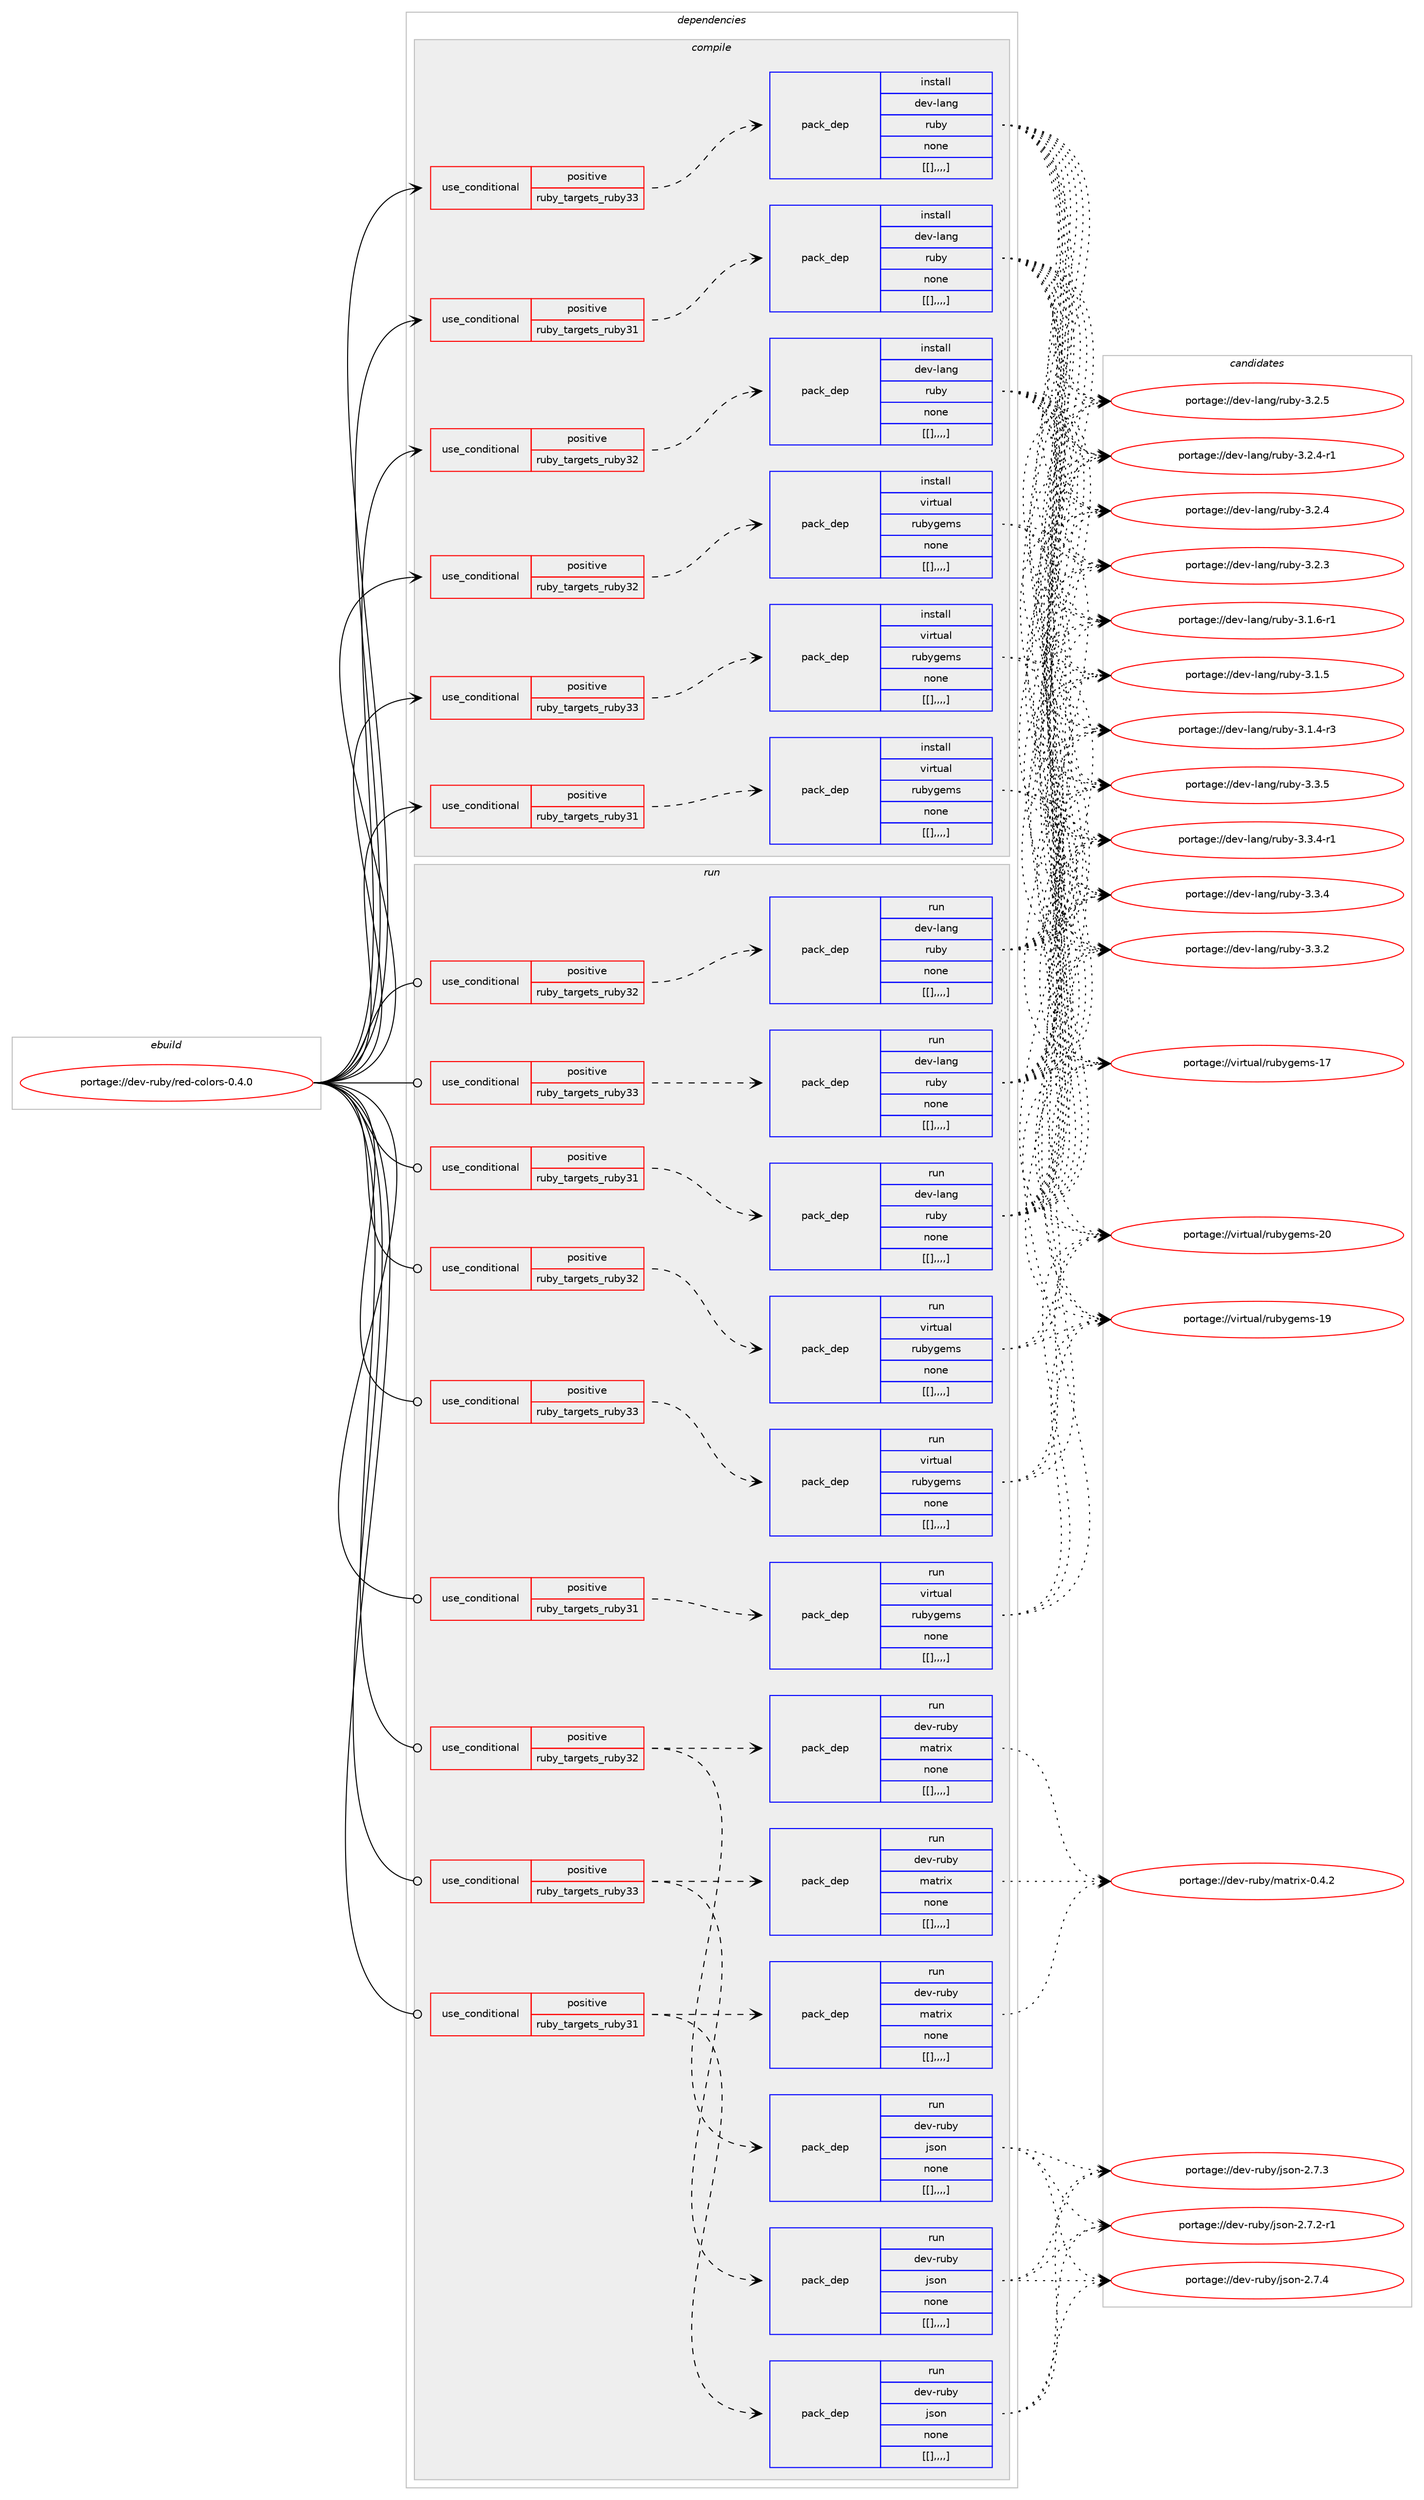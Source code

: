 digraph prolog {

# *************
# Graph options
# *************

newrank=true;
concentrate=true;
compound=true;
graph [rankdir=LR,fontname=Helvetica,fontsize=10,ranksep=1.5];#, ranksep=2.5, nodesep=0.2];
edge  [arrowhead=vee];
node  [fontname=Helvetica,fontsize=10];

# **********
# The ebuild
# **********

subgraph cluster_leftcol {
color=gray;
label=<<i>ebuild</i>>;
id [label="portage://dev-ruby/red-colors-0.4.0", color=red, width=4, href="../dev-ruby/red-colors-0.4.0.svg"];
}

# ****************
# The dependencies
# ****************

subgraph cluster_midcol {
color=gray;
label=<<i>dependencies</i>>;
subgraph cluster_compile {
fillcolor="#eeeeee";
style=filled;
label=<<i>compile</i>>;
subgraph cond58399 {
dependency208985 [label=<<TABLE BORDER="0" CELLBORDER="1" CELLSPACING="0" CELLPADDING="4"><TR><TD ROWSPAN="3" CELLPADDING="10">use_conditional</TD></TR><TR><TD>positive</TD></TR><TR><TD>ruby_targets_ruby31</TD></TR></TABLE>>, shape=none, color=red];
subgraph pack149136 {
dependency208999 [label=<<TABLE BORDER="0" CELLBORDER="1" CELLSPACING="0" CELLPADDING="4" WIDTH="220"><TR><TD ROWSPAN="6" CELLPADDING="30">pack_dep</TD></TR><TR><TD WIDTH="110">install</TD></TR><TR><TD>dev-lang</TD></TR><TR><TD>ruby</TD></TR><TR><TD>none</TD></TR><TR><TD>[[],,,,]</TD></TR></TABLE>>, shape=none, color=blue];
}
dependency208985:e -> dependency208999:w [weight=20,style="dashed",arrowhead="vee"];
}
id:e -> dependency208985:w [weight=20,style="solid",arrowhead="vee"];
subgraph cond58412 {
dependency209007 [label=<<TABLE BORDER="0" CELLBORDER="1" CELLSPACING="0" CELLPADDING="4"><TR><TD ROWSPAN="3" CELLPADDING="10">use_conditional</TD></TR><TR><TD>positive</TD></TR><TR><TD>ruby_targets_ruby31</TD></TR></TABLE>>, shape=none, color=red];
subgraph pack149204 {
dependency209117 [label=<<TABLE BORDER="0" CELLBORDER="1" CELLSPACING="0" CELLPADDING="4" WIDTH="220"><TR><TD ROWSPAN="6" CELLPADDING="30">pack_dep</TD></TR><TR><TD WIDTH="110">install</TD></TR><TR><TD>virtual</TD></TR><TR><TD>rubygems</TD></TR><TR><TD>none</TD></TR><TR><TD>[[],,,,]</TD></TR></TABLE>>, shape=none, color=blue];
}
dependency209007:e -> dependency209117:w [weight=20,style="dashed",arrowhead="vee"];
}
id:e -> dependency209007:w [weight=20,style="solid",arrowhead="vee"];
subgraph cond58482 {
dependency209179 [label=<<TABLE BORDER="0" CELLBORDER="1" CELLSPACING="0" CELLPADDING="4"><TR><TD ROWSPAN="3" CELLPADDING="10">use_conditional</TD></TR><TR><TD>positive</TD></TR><TR><TD>ruby_targets_ruby32</TD></TR></TABLE>>, shape=none, color=red];
subgraph pack149257 {
dependency209226 [label=<<TABLE BORDER="0" CELLBORDER="1" CELLSPACING="0" CELLPADDING="4" WIDTH="220"><TR><TD ROWSPAN="6" CELLPADDING="30">pack_dep</TD></TR><TR><TD WIDTH="110">install</TD></TR><TR><TD>dev-lang</TD></TR><TR><TD>ruby</TD></TR><TR><TD>none</TD></TR><TR><TD>[[],,,,]</TD></TR></TABLE>>, shape=none, color=blue];
}
dependency209179:e -> dependency209226:w [weight=20,style="dashed",arrowhead="vee"];
}
id:e -> dependency209179:w [weight=20,style="solid",arrowhead="vee"];
subgraph cond58507 {
dependency209241 [label=<<TABLE BORDER="0" CELLBORDER="1" CELLSPACING="0" CELLPADDING="4"><TR><TD ROWSPAN="3" CELLPADDING="10">use_conditional</TD></TR><TR><TD>positive</TD></TR><TR><TD>ruby_targets_ruby32</TD></TR></TABLE>>, shape=none, color=red];
subgraph pack149294 {
dependency209317 [label=<<TABLE BORDER="0" CELLBORDER="1" CELLSPACING="0" CELLPADDING="4" WIDTH="220"><TR><TD ROWSPAN="6" CELLPADDING="30">pack_dep</TD></TR><TR><TD WIDTH="110">install</TD></TR><TR><TD>virtual</TD></TR><TR><TD>rubygems</TD></TR><TR><TD>none</TD></TR><TR><TD>[[],,,,]</TD></TR></TABLE>>, shape=none, color=blue];
}
dependency209241:e -> dependency209317:w [weight=20,style="dashed",arrowhead="vee"];
}
id:e -> dependency209241:w [weight=20,style="solid",arrowhead="vee"];
subgraph cond58547 {
dependency209321 [label=<<TABLE BORDER="0" CELLBORDER="1" CELLSPACING="0" CELLPADDING="4"><TR><TD ROWSPAN="3" CELLPADDING="10">use_conditional</TD></TR><TR><TD>positive</TD></TR><TR><TD>ruby_targets_ruby33</TD></TR></TABLE>>, shape=none, color=red];
subgraph pack149344 {
dependency209388 [label=<<TABLE BORDER="0" CELLBORDER="1" CELLSPACING="0" CELLPADDING="4" WIDTH="220"><TR><TD ROWSPAN="6" CELLPADDING="30">pack_dep</TD></TR><TR><TD WIDTH="110">install</TD></TR><TR><TD>dev-lang</TD></TR><TR><TD>ruby</TD></TR><TR><TD>none</TD></TR><TR><TD>[[],,,,]</TD></TR></TABLE>>, shape=none, color=blue];
}
dependency209321:e -> dependency209388:w [weight=20,style="dashed",arrowhead="vee"];
}
id:e -> dependency209321:w [weight=20,style="solid",arrowhead="vee"];
subgraph cond58579 {
dependency209410 [label=<<TABLE BORDER="0" CELLBORDER="1" CELLSPACING="0" CELLPADDING="4"><TR><TD ROWSPAN="3" CELLPADDING="10">use_conditional</TD></TR><TR><TD>positive</TD></TR><TR><TD>ruby_targets_ruby33</TD></TR></TABLE>>, shape=none, color=red];
subgraph pack149366 {
dependency209429 [label=<<TABLE BORDER="0" CELLBORDER="1" CELLSPACING="0" CELLPADDING="4" WIDTH="220"><TR><TD ROWSPAN="6" CELLPADDING="30">pack_dep</TD></TR><TR><TD WIDTH="110">install</TD></TR><TR><TD>virtual</TD></TR><TR><TD>rubygems</TD></TR><TR><TD>none</TD></TR><TR><TD>[[],,,,]</TD></TR></TABLE>>, shape=none, color=blue];
}
dependency209410:e -> dependency209429:w [weight=20,style="dashed",arrowhead="vee"];
}
id:e -> dependency209410:w [weight=20,style="solid",arrowhead="vee"];
}
subgraph cluster_compileandrun {
fillcolor="#eeeeee";
style=filled;
label=<<i>compile and run</i>>;
}
subgraph cluster_run {
fillcolor="#eeeeee";
style=filled;
label=<<i>run</i>>;
subgraph cond58616 {
dependency209540 [label=<<TABLE BORDER="0" CELLBORDER="1" CELLSPACING="0" CELLPADDING="4"><TR><TD ROWSPAN="3" CELLPADDING="10">use_conditional</TD></TR><TR><TD>positive</TD></TR><TR><TD>ruby_targets_ruby31</TD></TR></TABLE>>, shape=none, color=red];
subgraph pack149465 {
dependency209600 [label=<<TABLE BORDER="0" CELLBORDER="1" CELLSPACING="0" CELLPADDING="4" WIDTH="220"><TR><TD ROWSPAN="6" CELLPADDING="30">pack_dep</TD></TR><TR><TD WIDTH="110">run</TD></TR><TR><TD>dev-lang</TD></TR><TR><TD>ruby</TD></TR><TR><TD>none</TD></TR><TR><TD>[[],,,,]</TD></TR></TABLE>>, shape=none, color=blue];
}
dependency209540:e -> dependency209600:w [weight=20,style="dashed",arrowhead="vee"];
}
id:e -> dependency209540:w [weight=20,style="solid",arrowhead="odot"];
subgraph cond58704 {
dependency209648 [label=<<TABLE BORDER="0" CELLBORDER="1" CELLSPACING="0" CELLPADDING="4"><TR><TD ROWSPAN="3" CELLPADDING="10">use_conditional</TD></TR><TR><TD>positive</TD></TR><TR><TD>ruby_targets_ruby31</TD></TR></TABLE>>, shape=none, color=red];
subgraph pack149489 {
dependency209653 [label=<<TABLE BORDER="0" CELLBORDER="1" CELLSPACING="0" CELLPADDING="4" WIDTH="220"><TR><TD ROWSPAN="6" CELLPADDING="30">pack_dep</TD></TR><TR><TD WIDTH="110">run</TD></TR><TR><TD>dev-ruby</TD></TR><TR><TD>json</TD></TR><TR><TD>none</TD></TR><TR><TD>[[],,,,]</TD></TR></TABLE>>, shape=none, color=blue];
}
dependency209648:e -> dependency209653:w [weight=20,style="dashed",arrowhead="vee"];
subgraph pack149509 {
dependency209704 [label=<<TABLE BORDER="0" CELLBORDER="1" CELLSPACING="0" CELLPADDING="4" WIDTH="220"><TR><TD ROWSPAN="6" CELLPADDING="30">pack_dep</TD></TR><TR><TD WIDTH="110">run</TD></TR><TR><TD>dev-ruby</TD></TR><TR><TD>matrix</TD></TR><TR><TD>none</TD></TR><TR><TD>[[],,,,]</TD></TR></TABLE>>, shape=none, color=blue];
}
dependency209648:e -> dependency209704:w [weight=20,style="dashed",arrowhead="vee"];
}
id:e -> dependency209648:w [weight=20,style="solid",arrowhead="odot"];
subgraph cond58754 {
dependency209761 [label=<<TABLE BORDER="0" CELLBORDER="1" CELLSPACING="0" CELLPADDING="4"><TR><TD ROWSPAN="3" CELLPADDING="10">use_conditional</TD></TR><TR><TD>positive</TD></TR><TR><TD>ruby_targets_ruby31</TD></TR></TABLE>>, shape=none, color=red];
subgraph pack149547 {
dependency209783 [label=<<TABLE BORDER="0" CELLBORDER="1" CELLSPACING="0" CELLPADDING="4" WIDTH="220"><TR><TD ROWSPAN="6" CELLPADDING="30">pack_dep</TD></TR><TR><TD WIDTH="110">run</TD></TR><TR><TD>virtual</TD></TR><TR><TD>rubygems</TD></TR><TR><TD>none</TD></TR><TR><TD>[[],,,,]</TD></TR></TABLE>>, shape=none, color=blue];
}
dependency209761:e -> dependency209783:w [weight=20,style="dashed",arrowhead="vee"];
}
id:e -> dependency209761:w [weight=20,style="solid",arrowhead="odot"];
subgraph cond58775 {
dependency209789 [label=<<TABLE BORDER="0" CELLBORDER="1" CELLSPACING="0" CELLPADDING="4"><TR><TD ROWSPAN="3" CELLPADDING="10">use_conditional</TD></TR><TR><TD>positive</TD></TR><TR><TD>ruby_targets_ruby32</TD></TR></TABLE>>, shape=none, color=red];
subgraph pack149563 {
dependency209790 [label=<<TABLE BORDER="0" CELLBORDER="1" CELLSPACING="0" CELLPADDING="4" WIDTH="220"><TR><TD ROWSPAN="6" CELLPADDING="30">pack_dep</TD></TR><TR><TD WIDTH="110">run</TD></TR><TR><TD>dev-lang</TD></TR><TR><TD>ruby</TD></TR><TR><TD>none</TD></TR><TR><TD>[[],,,,]</TD></TR></TABLE>>, shape=none, color=blue];
}
dependency209789:e -> dependency209790:w [weight=20,style="dashed",arrowhead="vee"];
}
id:e -> dependency209789:w [weight=20,style="solid",arrowhead="odot"];
subgraph cond58811 {
dependency209867 [label=<<TABLE BORDER="0" CELLBORDER="1" CELLSPACING="0" CELLPADDING="4"><TR><TD ROWSPAN="3" CELLPADDING="10">use_conditional</TD></TR><TR><TD>positive</TD></TR><TR><TD>ruby_targets_ruby32</TD></TR></TABLE>>, shape=none, color=red];
subgraph pack149615 {
dependency209911 [label=<<TABLE BORDER="0" CELLBORDER="1" CELLSPACING="0" CELLPADDING="4" WIDTH="220"><TR><TD ROWSPAN="6" CELLPADDING="30">pack_dep</TD></TR><TR><TD WIDTH="110">run</TD></TR><TR><TD>dev-ruby</TD></TR><TR><TD>json</TD></TR><TR><TD>none</TD></TR><TR><TD>[[],,,,]</TD></TR></TABLE>>, shape=none, color=blue];
}
dependency209867:e -> dependency209911:w [weight=20,style="dashed",arrowhead="vee"];
subgraph pack149635 {
dependency209964 [label=<<TABLE BORDER="0" CELLBORDER="1" CELLSPACING="0" CELLPADDING="4" WIDTH="220"><TR><TD ROWSPAN="6" CELLPADDING="30">pack_dep</TD></TR><TR><TD WIDTH="110">run</TD></TR><TR><TD>dev-ruby</TD></TR><TR><TD>matrix</TD></TR><TR><TD>none</TD></TR><TR><TD>[[],,,,]</TD></TR></TABLE>>, shape=none, color=blue];
}
dependency209867:e -> dependency209964:w [weight=20,style="dashed",arrowhead="vee"];
}
id:e -> dependency209867:w [weight=20,style="solid",arrowhead="odot"];
subgraph cond58861 {
dependency209969 [label=<<TABLE BORDER="0" CELLBORDER="1" CELLSPACING="0" CELLPADDING="4"><TR><TD ROWSPAN="3" CELLPADDING="10">use_conditional</TD></TR><TR><TD>positive</TD></TR><TR><TD>ruby_targets_ruby32</TD></TR></TABLE>>, shape=none, color=red];
subgraph pack149666 {
dependency210022 [label=<<TABLE BORDER="0" CELLBORDER="1" CELLSPACING="0" CELLPADDING="4" WIDTH="220"><TR><TD ROWSPAN="6" CELLPADDING="30">pack_dep</TD></TR><TR><TD WIDTH="110">run</TD></TR><TR><TD>virtual</TD></TR><TR><TD>rubygems</TD></TR><TR><TD>none</TD></TR><TR><TD>[[],,,,]</TD></TR></TABLE>>, shape=none, color=blue];
}
dependency209969:e -> dependency210022:w [weight=20,style="dashed",arrowhead="vee"];
}
id:e -> dependency209969:w [weight=20,style="solid",arrowhead="odot"];
subgraph cond58907 {
dependency210128 [label=<<TABLE BORDER="0" CELLBORDER="1" CELLSPACING="0" CELLPADDING="4"><TR><TD ROWSPAN="3" CELLPADDING="10">use_conditional</TD></TR><TR><TD>positive</TD></TR><TR><TD>ruby_targets_ruby33</TD></TR></TABLE>>, shape=none, color=red];
subgraph pack149740 {
dependency210155 [label=<<TABLE BORDER="0" CELLBORDER="1" CELLSPACING="0" CELLPADDING="4" WIDTH="220"><TR><TD ROWSPAN="6" CELLPADDING="30">pack_dep</TD></TR><TR><TD WIDTH="110">run</TD></TR><TR><TD>dev-lang</TD></TR><TR><TD>ruby</TD></TR><TR><TD>none</TD></TR><TR><TD>[[],,,,]</TD></TR></TABLE>>, shape=none, color=blue];
}
dependency210128:e -> dependency210155:w [weight=20,style="dashed",arrowhead="vee"];
}
id:e -> dependency210128:w [weight=20,style="solid",arrowhead="odot"];
subgraph cond58970 {
dependency210229 [label=<<TABLE BORDER="0" CELLBORDER="1" CELLSPACING="0" CELLPADDING="4"><TR><TD ROWSPAN="3" CELLPADDING="10">use_conditional</TD></TR><TR><TD>positive</TD></TR><TR><TD>ruby_targets_ruby33</TD></TR></TABLE>>, shape=none, color=red];
subgraph pack149793 {
dependency210238 [label=<<TABLE BORDER="0" CELLBORDER="1" CELLSPACING="0" CELLPADDING="4" WIDTH="220"><TR><TD ROWSPAN="6" CELLPADDING="30">pack_dep</TD></TR><TR><TD WIDTH="110">run</TD></TR><TR><TD>dev-ruby</TD></TR><TR><TD>json</TD></TR><TR><TD>none</TD></TR><TR><TD>[[],,,,]</TD></TR></TABLE>>, shape=none, color=blue];
}
dependency210229:e -> dependency210238:w [weight=20,style="dashed",arrowhead="vee"];
subgraph pack149796 {
dependency210288 [label=<<TABLE BORDER="0" CELLBORDER="1" CELLSPACING="0" CELLPADDING="4" WIDTH="220"><TR><TD ROWSPAN="6" CELLPADDING="30">pack_dep</TD></TR><TR><TD WIDTH="110">run</TD></TR><TR><TD>dev-ruby</TD></TR><TR><TD>matrix</TD></TR><TR><TD>none</TD></TR><TR><TD>[[],,,,]</TD></TR></TABLE>>, shape=none, color=blue];
}
dependency210229:e -> dependency210288:w [weight=20,style="dashed",arrowhead="vee"];
}
id:e -> dependency210229:w [weight=20,style="solid",arrowhead="odot"];
subgraph cond59051 {
dependency210367 [label=<<TABLE BORDER="0" CELLBORDER="1" CELLSPACING="0" CELLPADDING="4"><TR><TD ROWSPAN="3" CELLPADDING="10">use_conditional</TD></TR><TR><TD>positive</TD></TR><TR><TD>ruby_targets_ruby33</TD></TR></TABLE>>, shape=none, color=red];
subgraph pack149870 {
dependency210405 [label=<<TABLE BORDER="0" CELLBORDER="1" CELLSPACING="0" CELLPADDING="4" WIDTH="220"><TR><TD ROWSPAN="6" CELLPADDING="30">pack_dep</TD></TR><TR><TD WIDTH="110">run</TD></TR><TR><TD>virtual</TD></TR><TR><TD>rubygems</TD></TR><TR><TD>none</TD></TR><TR><TD>[[],,,,]</TD></TR></TABLE>>, shape=none, color=blue];
}
dependency210367:e -> dependency210405:w [weight=20,style="dashed",arrowhead="vee"];
}
id:e -> dependency210367:w [weight=20,style="solid",arrowhead="odot"];
}
}

# **************
# The candidates
# **************

subgraph cluster_choices {
rank=same;
color=gray;
label=<<i>candidates</i>>;

subgraph choice149440 {
color=black;
nodesep=1;
choice10010111845108971101034711411798121455146514653 [label="portage://dev-lang/ruby-3.3.5", color=red, width=4,href="../dev-lang/ruby-3.3.5.svg"];
choice100101118451089711010347114117981214551465146524511449 [label="portage://dev-lang/ruby-3.3.4-r1", color=red, width=4,href="../dev-lang/ruby-3.3.4-r1.svg"];
choice10010111845108971101034711411798121455146514652 [label="portage://dev-lang/ruby-3.3.4", color=red, width=4,href="../dev-lang/ruby-3.3.4.svg"];
choice10010111845108971101034711411798121455146514650 [label="portage://dev-lang/ruby-3.3.2", color=red, width=4,href="../dev-lang/ruby-3.3.2.svg"];
choice10010111845108971101034711411798121455146504653 [label="portage://dev-lang/ruby-3.2.5", color=red, width=4,href="../dev-lang/ruby-3.2.5.svg"];
choice100101118451089711010347114117981214551465046524511449 [label="portage://dev-lang/ruby-3.2.4-r1", color=red, width=4,href="../dev-lang/ruby-3.2.4-r1.svg"];
choice10010111845108971101034711411798121455146504652 [label="portage://dev-lang/ruby-3.2.4", color=red, width=4,href="../dev-lang/ruby-3.2.4.svg"];
choice10010111845108971101034711411798121455146504651 [label="portage://dev-lang/ruby-3.2.3", color=red, width=4,href="../dev-lang/ruby-3.2.3.svg"];
choice100101118451089711010347114117981214551464946544511449 [label="portage://dev-lang/ruby-3.1.6-r1", color=red, width=4,href="../dev-lang/ruby-3.1.6-r1.svg"];
choice10010111845108971101034711411798121455146494653 [label="portage://dev-lang/ruby-3.1.5", color=red, width=4,href="../dev-lang/ruby-3.1.5.svg"];
choice100101118451089711010347114117981214551464946524511451 [label="portage://dev-lang/ruby-3.1.4-r3", color=red, width=4,href="../dev-lang/ruby-3.1.4-r3.svg"];
dependency208999:e -> choice10010111845108971101034711411798121455146514653:w [style=dotted,weight="100"];
dependency208999:e -> choice100101118451089711010347114117981214551465146524511449:w [style=dotted,weight="100"];
dependency208999:e -> choice10010111845108971101034711411798121455146514652:w [style=dotted,weight="100"];
dependency208999:e -> choice10010111845108971101034711411798121455146514650:w [style=dotted,weight="100"];
dependency208999:e -> choice10010111845108971101034711411798121455146504653:w [style=dotted,weight="100"];
dependency208999:e -> choice100101118451089711010347114117981214551465046524511449:w [style=dotted,weight="100"];
dependency208999:e -> choice10010111845108971101034711411798121455146504652:w [style=dotted,weight="100"];
dependency208999:e -> choice10010111845108971101034711411798121455146504651:w [style=dotted,weight="100"];
dependency208999:e -> choice100101118451089711010347114117981214551464946544511449:w [style=dotted,weight="100"];
dependency208999:e -> choice10010111845108971101034711411798121455146494653:w [style=dotted,weight="100"];
dependency208999:e -> choice100101118451089711010347114117981214551464946524511451:w [style=dotted,weight="100"];
}
subgraph choice149461 {
color=black;
nodesep=1;
choice118105114116117971084711411798121103101109115455048 [label="portage://virtual/rubygems-20", color=red, width=4,href="../virtual/rubygems-20.svg"];
choice118105114116117971084711411798121103101109115454957 [label="portage://virtual/rubygems-19", color=red, width=4,href="../virtual/rubygems-19.svg"];
choice118105114116117971084711411798121103101109115454955 [label="portage://virtual/rubygems-17", color=red, width=4,href="../virtual/rubygems-17.svg"];
dependency209117:e -> choice118105114116117971084711411798121103101109115455048:w [style=dotted,weight="100"];
dependency209117:e -> choice118105114116117971084711411798121103101109115454957:w [style=dotted,weight="100"];
dependency209117:e -> choice118105114116117971084711411798121103101109115454955:w [style=dotted,weight="100"];
}
subgraph choice149463 {
color=black;
nodesep=1;
choice10010111845108971101034711411798121455146514653 [label="portage://dev-lang/ruby-3.3.5", color=red, width=4,href="../dev-lang/ruby-3.3.5.svg"];
choice100101118451089711010347114117981214551465146524511449 [label="portage://dev-lang/ruby-3.3.4-r1", color=red, width=4,href="../dev-lang/ruby-3.3.4-r1.svg"];
choice10010111845108971101034711411798121455146514652 [label="portage://dev-lang/ruby-3.3.4", color=red, width=4,href="../dev-lang/ruby-3.3.4.svg"];
choice10010111845108971101034711411798121455146514650 [label="portage://dev-lang/ruby-3.3.2", color=red, width=4,href="../dev-lang/ruby-3.3.2.svg"];
choice10010111845108971101034711411798121455146504653 [label="portage://dev-lang/ruby-3.2.5", color=red, width=4,href="../dev-lang/ruby-3.2.5.svg"];
choice100101118451089711010347114117981214551465046524511449 [label="portage://dev-lang/ruby-3.2.4-r1", color=red, width=4,href="../dev-lang/ruby-3.2.4-r1.svg"];
choice10010111845108971101034711411798121455146504652 [label="portage://dev-lang/ruby-3.2.4", color=red, width=4,href="../dev-lang/ruby-3.2.4.svg"];
choice10010111845108971101034711411798121455146504651 [label="portage://dev-lang/ruby-3.2.3", color=red, width=4,href="../dev-lang/ruby-3.2.3.svg"];
choice100101118451089711010347114117981214551464946544511449 [label="portage://dev-lang/ruby-3.1.6-r1", color=red, width=4,href="../dev-lang/ruby-3.1.6-r1.svg"];
choice10010111845108971101034711411798121455146494653 [label="portage://dev-lang/ruby-3.1.5", color=red, width=4,href="../dev-lang/ruby-3.1.5.svg"];
choice100101118451089711010347114117981214551464946524511451 [label="portage://dev-lang/ruby-3.1.4-r3", color=red, width=4,href="../dev-lang/ruby-3.1.4-r3.svg"];
dependency209226:e -> choice10010111845108971101034711411798121455146514653:w [style=dotted,weight="100"];
dependency209226:e -> choice100101118451089711010347114117981214551465146524511449:w [style=dotted,weight="100"];
dependency209226:e -> choice10010111845108971101034711411798121455146514652:w [style=dotted,weight="100"];
dependency209226:e -> choice10010111845108971101034711411798121455146514650:w [style=dotted,weight="100"];
dependency209226:e -> choice10010111845108971101034711411798121455146504653:w [style=dotted,weight="100"];
dependency209226:e -> choice100101118451089711010347114117981214551465046524511449:w [style=dotted,weight="100"];
dependency209226:e -> choice10010111845108971101034711411798121455146504652:w [style=dotted,weight="100"];
dependency209226:e -> choice10010111845108971101034711411798121455146504651:w [style=dotted,weight="100"];
dependency209226:e -> choice100101118451089711010347114117981214551464946544511449:w [style=dotted,weight="100"];
dependency209226:e -> choice10010111845108971101034711411798121455146494653:w [style=dotted,weight="100"];
dependency209226:e -> choice100101118451089711010347114117981214551464946524511451:w [style=dotted,weight="100"];
}
subgraph choice149470 {
color=black;
nodesep=1;
choice118105114116117971084711411798121103101109115455048 [label="portage://virtual/rubygems-20", color=red, width=4,href="../virtual/rubygems-20.svg"];
choice118105114116117971084711411798121103101109115454957 [label="portage://virtual/rubygems-19", color=red, width=4,href="../virtual/rubygems-19.svg"];
choice118105114116117971084711411798121103101109115454955 [label="portage://virtual/rubygems-17", color=red, width=4,href="../virtual/rubygems-17.svg"];
dependency209317:e -> choice118105114116117971084711411798121103101109115455048:w [style=dotted,weight="100"];
dependency209317:e -> choice118105114116117971084711411798121103101109115454957:w [style=dotted,weight="100"];
dependency209317:e -> choice118105114116117971084711411798121103101109115454955:w [style=dotted,weight="100"];
}
subgraph choice149497 {
color=black;
nodesep=1;
choice10010111845108971101034711411798121455146514653 [label="portage://dev-lang/ruby-3.3.5", color=red, width=4,href="../dev-lang/ruby-3.3.5.svg"];
choice100101118451089711010347114117981214551465146524511449 [label="portage://dev-lang/ruby-3.3.4-r1", color=red, width=4,href="../dev-lang/ruby-3.3.4-r1.svg"];
choice10010111845108971101034711411798121455146514652 [label="portage://dev-lang/ruby-3.3.4", color=red, width=4,href="../dev-lang/ruby-3.3.4.svg"];
choice10010111845108971101034711411798121455146514650 [label="portage://dev-lang/ruby-3.3.2", color=red, width=4,href="../dev-lang/ruby-3.3.2.svg"];
choice10010111845108971101034711411798121455146504653 [label="portage://dev-lang/ruby-3.2.5", color=red, width=4,href="../dev-lang/ruby-3.2.5.svg"];
choice100101118451089711010347114117981214551465046524511449 [label="portage://dev-lang/ruby-3.2.4-r1", color=red, width=4,href="../dev-lang/ruby-3.2.4-r1.svg"];
choice10010111845108971101034711411798121455146504652 [label="portage://dev-lang/ruby-3.2.4", color=red, width=4,href="../dev-lang/ruby-3.2.4.svg"];
choice10010111845108971101034711411798121455146504651 [label="portage://dev-lang/ruby-3.2.3", color=red, width=4,href="../dev-lang/ruby-3.2.3.svg"];
choice100101118451089711010347114117981214551464946544511449 [label="portage://dev-lang/ruby-3.1.6-r1", color=red, width=4,href="../dev-lang/ruby-3.1.6-r1.svg"];
choice10010111845108971101034711411798121455146494653 [label="portage://dev-lang/ruby-3.1.5", color=red, width=4,href="../dev-lang/ruby-3.1.5.svg"];
choice100101118451089711010347114117981214551464946524511451 [label="portage://dev-lang/ruby-3.1.4-r3", color=red, width=4,href="../dev-lang/ruby-3.1.4-r3.svg"];
dependency209388:e -> choice10010111845108971101034711411798121455146514653:w [style=dotted,weight="100"];
dependency209388:e -> choice100101118451089711010347114117981214551465146524511449:w [style=dotted,weight="100"];
dependency209388:e -> choice10010111845108971101034711411798121455146514652:w [style=dotted,weight="100"];
dependency209388:e -> choice10010111845108971101034711411798121455146514650:w [style=dotted,weight="100"];
dependency209388:e -> choice10010111845108971101034711411798121455146504653:w [style=dotted,weight="100"];
dependency209388:e -> choice100101118451089711010347114117981214551465046524511449:w [style=dotted,weight="100"];
dependency209388:e -> choice10010111845108971101034711411798121455146504652:w [style=dotted,weight="100"];
dependency209388:e -> choice10010111845108971101034711411798121455146504651:w [style=dotted,weight="100"];
dependency209388:e -> choice100101118451089711010347114117981214551464946544511449:w [style=dotted,weight="100"];
dependency209388:e -> choice10010111845108971101034711411798121455146494653:w [style=dotted,weight="100"];
dependency209388:e -> choice100101118451089711010347114117981214551464946524511451:w [style=dotted,weight="100"];
}
subgraph choice149528 {
color=black;
nodesep=1;
choice118105114116117971084711411798121103101109115455048 [label="portage://virtual/rubygems-20", color=red, width=4,href="../virtual/rubygems-20.svg"];
choice118105114116117971084711411798121103101109115454957 [label="portage://virtual/rubygems-19", color=red, width=4,href="../virtual/rubygems-19.svg"];
choice118105114116117971084711411798121103101109115454955 [label="portage://virtual/rubygems-17", color=red, width=4,href="../virtual/rubygems-17.svg"];
dependency209429:e -> choice118105114116117971084711411798121103101109115455048:w [style=dotted,weight="100"];
dependency209429:e -> choice118105114116117971084711411798121103101109115454957:w [style=dotted,weight="100"];
dependency209429:e -> choice118105114116117971084711411798121103101109115454955:w [style=dotted,weight="100"];
}
subgraph choice149541 {
color=black;
nodesep=1;
choice10010111845108971101034711411798121455146514653 [label="portage://dev-lang/ruby-3.3.5", color=red, width=4,href="../dev-lang/ruby-3.3.5.svg"];
choice100101118451089711010347114117981214551465146524511449 [label="portage://dev-lang/ruby-3.3.4-r1", color=red, width=4,href="../dev-lang/ruby-3.3.4-r1.svg"];
choice10010111845108971101034711411798121455146514652 [label="portage://dev-lang/ruby-3.3.4", color=red, width=4,href="../dev-lang/ruby-3.3.4.svg"];
choice10010111845108971101034711411798121455146514650 [label="portage://dev-lang/ruby-3.3.2", color=red, width=4,href="../dev-lang/ruby-3.3.2.svg"];
choice10010111845108971101034711411798121455146504653 [label="portage://dev-lang/ruby-3.2.5", color=red, width=4,href="../dev-lang/ruby-3.2.5.svg"];
choice100101118451089711010347114117981214551465046524511449 [label="portage://dev-lang/ruby-3.2.4-r1", color=red, width=4,href="../dev-lang/ruby-3.2.4-r1.svg"];
choice10010111845108971101034711411798121455146504652 [label="portage://dev-lang/ruby-3.2.4", color=red, width=4,href="../dev-lang/ruby-3.2.4.svg"];
choice10010111845108971101034711411798121455146504651 [label="portage://dev-lang/ruby-3.2.3", color=red, width=4,href="../dev-lang/ruby-3.2.3.svg"];
choice100101118451089711010347114117981214551464946544511449 [label="portage://dev-lang/ruby-3.1.6-r1", color=red, width=4,href="../dev-lang/ruby-3.1.6-r1.svg"];
choice10010111845108971101034711411798121455146494653 [label="portage://dev-lang/ruby-3.1.5", color=red, width=4,href="../dev-lang/ruby-3.1.5.svg"];
choice100101118451089711010347114117981214551464946524511451 [label="portage://dev-lang/ruby-3.1.4-r3", color=red, width=4,href="../dev-lang/ruby-3.1.4-r3.svg"];
dependency209600:e -> choice10010111845108971101034711411798121455146514653:w [style=dotted,weight="100"];
dependency209600:e -> choice100101118451089711010347114117981214551465146524511449:w [style=dotted,weight="100"];
dependency209600:e -> choice10010111845108971101034711411798121455146514652:w [style=dotted,weight="100"];
dependency209600:e -> choice10010111845108971101034711411798121455146514650:w [style=dotted,weight="100"];
dependency209600:e -> choice10010111845108971101034711411798121455146504653:w [style=dotted,weight="100"];
dependency209600:e -> choice100101118451089711010347114117981214551465046524511449:w [style=dotted,weight="100"];
dependency209600:e -> choice10010111845108971101034711411798121455146504652:w [style=dotted,weight="100"];
dependency209600:e -> choice10010111845108971101034711411798121455146504651:w [style=dotted,weight="100"];
dependency209600:e -> choice100101118451089711010347114117981214551464946544511449:w [style=dotted,weight="100"];
dependency209600:e -> choice10010111845108971101034711411798121455146494653:w [style=dotted,weight="100"];
dependency209600:e -> choice100101118451089711010347114117981214551464946524511451:w [style=dotted,weight="100"];
}
subgraph choice149560 {
color=black;
nodesep=1;
choice100101118451141179812147106115111110455046554652 [label="portage://dev-ruby/json-2.7.4", color=red, width=4,href="../dev-ruby/json-2.7.4.svg"];
choice100101118451141179812147106115111110455046554651 [label="portage://dev-ruby/json-2.7.3", color=red, width=4,href="../dev-ruby/json-2.7.3.svg"];
choice1001011184511411798121471061151111104550465546504511449 [label="portage://dev-ruby/json-2.7.2-r1", color=red, width=4,href="../dev-ruby/json-2.7.2-r1.svg"];
dependency209653:e -> choice100101118451141179812147106115111110455046554652:w [style=dotted,weight="100"];
dependency209653:e -> choice100101118451141179812147106115111110455046554651:w [style=dotted,weight="100"];
dependency209653:e -> choice1001011184511411798121471061151111104550465546504511449:w [style=dotted,weight="100"];
}
subgraph choice149564 {
color=black;
nodesep=1;
choice10010111845114117981214710997116114105120454846524650 [label="portage://dev-ruby/matrix-0.4.2", color=red, width=4,href="../dev-ruby/matrix-0.4.2.svg"];
dependency209704:e -> choice10010111845114117981214710997116114105120454846524650:w [style=dotted,weight="100"];
}
subgraph choice149565 {
color=black;
nodesep=1;
choice118105114116117971084711411798121103101109115455048 [label="portage://virtual/rubygems-20", color=red, width=4,href="../virtual/rubygems-20.svg"];
choice118105114116117971084711411798121103101109115454957 [label="portage://virtual/rubygems-19", color=red, width=4,href="../virtual/rubygems-19.svg"];
choice118105114116117971084711411798121103101109115454955 [label="portage://virtual/rubygems-17", color=red, width=4,href="../virtual/rubygems-17.svg"];
dependency209783:e -> choice118105114116117971084711411798121103101109115455048:w [style=dotted,weight="100"];
dependency209783:e -> choice118105114116117971084711411798121103101109115454957:w [style=dotted,weight="100"];
dependency209783:e -> choice118105114116117971084711411798121103101109115454955:w [style=dotted,weight="100"];
}
subgraph choice149567 {
color=black;
nodesep=1;
choice10010111845108971101034711411798121455146514653 [label="portage://dev-lang/ruby-3.3.5", color=red, width=4,href="../dev-lang/ruby-3.3.5.svg"];
choice100101118451089711010347114117981214551465146524511449 [label="portage://dev-lang/ruby-3.3.4-r1", color=red, width=4,href="../dev-lang/ruby-3.3.4-r1.svg"];
choice10010111845108971101034711411798121455146514652 [label="portage://dev-lang/ruby-3.3.4", color=red, width=4,href="../dev-lang/ruby-3.3.4.svg"];
choice10010111845108971101034711411798121455146514650 [label="portage://dev-lang/ruby-3.3.2", color=red, width=4,href="../dev-lang/ruby-3.3.2.svg"];
choice10010111845108971101034711411798121455146504653 [label="portage://dev-lang/ruby-3.2.5", color=red, width=4,href="../dev-lang/ruby-3.2.5.svg"];
choice100101118451089711010347114117981214551465046524511449 [label="portage://dev-lang/ruby-3.2.4-r1", color=red, width=4,href="../dev-lang/ruby-3.2.4-r1.svg"];
choice10010111845108971101034711411798121455146504652 [label="portage://dev-lang/ruby-3.2.4", color=red, width=4,href="../dev-lang/ruby-3.2.4.svg"];
choice10010111845108971101034711411798121455146504651 [label="portage://dev-lang/ruby-3.2.3", color=red, width=4,href="../dev-lang/ruby-3.2.3.svg"];
choice100101118451089711010347114117981214551464946544511449 [label="portage://dev-lang/ruby-3.1.6-r1", color=red, width=4,href="../dev-lang/ruby-3.1.6-r1.svg"];
choice10010111845108971101034711411798121455146494653 [label="portage://dev-lang/ruby-3.1.5", color=red, width=4,href="../dev-lang/ruby-3.1.5.svg"];
choice100101118451089711010347114117981214551464946524511451 [label="portage://dev-lang/ruby-3.1.4-r3", color=red, width=4,href="../dev-lang/ruby-3.1.4-r3.svg"];
dependency209790:e -> choice10010111845108971101034711411798121455146514653:w [style=dotted,weight="100"];
dependency209790:e -> choice100101118451089711010347114117981214551465146524511449:w [style=dotted,weight="100"];
dependency209790:e -> choice10010111845108971101034711411798121455146514652:w [style=dotted,weight="100"];
dependency209790:e -> choice10010111845108971101034711411798121455146514650:w [style=dotted,weight="100"];
dependency209790:e -> choice10010111845108971101034711411798121455146504653:w [style=dotted,weight="100"];
dependency209790:e -> choice100101118451089711010347114117981214551465046524511449:w [style=dotted,weight="100"];
dependency209790:e -> choice10010111845108971101034711411798121455146504652:w [style=dotted,weight="100"];
dependency209790:e -> choice10010111845108971101034711411798121455146504651:w [style=dotted,weight="100"];
dependency209790:e -> choice100101118451089711010347114117981214551464946544511449:w [style=dotted,weight="100"];
dependency209790:e -> choice10010111845108971101034711411798121455146494653:w [style=dotted,weight="100"];
dependency209790:e -> choice100101118451089711010347114117981214551464946524511451:w [style=dotted,weight="100"];
}
subgraph choice149581 {
color=black;
nodesep=1;
choice100101118451141179812147106115111110455046554652 [label="portage://dev-ruby/json-2.7.4", color=red, width=4,href="../dev-ruby/json-2.7.4.svg"];
choice100101118451141179812147106115111110455046554651 [label="portage://dev-ruby/json-2.7.3", color=red, width=4,href="../dev-ruby/json-2.7.3.svg"];
choice1001011184511411798121471061151111104550465546504511449 [label="portage://dev-ruby/json-2.7.2-r1", color=red, width=4,href="../dev-ruby/json-2.7.2-r1.svg"];
dependency209911:e -> choice100101118451141179812147106115111110455046554652:w [style=dotted,weight="100"];
dependency209911:e -> choice100101118451141179812147106115111110455046554651:w [style=dotted,weight="100"];
dependency209911:e -> choice1001011184511411798121471061151111104550465546504511449:w [style=dotted,weight="100"];
}
subgraph choice149585 {
color=black;
nodesep=1;
choice10010111845114117981214710997116114105120454846524650 [label="portage://dev-ruby/matrix-0.4.2", color=red, width=4,href="../dev-ruby/matrix-0.4.2.svg"];
dependency209964:e -> choice10010111845114117981214710997116114105120454846524650:w [style=dotted,weight="100"];
}
subgraph choice149588 {
color=black;
nodesep=1;
choice118105114116117971084711411798121103101109115455048 [label="portage://virtual/rubygems-20", color=red, width=4,href="../virtual/rubygems-20.svg"];
choice118105114116117971084711411798121103101109115454957 [label="portage://virtual/rubygems-19", color=red, width=4,href="../virtual/rubygems-19.svg"];
choice118105114116117971084711411798121103101109115454955 [label="portage://virtual/rubygems-17", color=red, width=4,href="../virtual/rubygems-17.svg"];
dependency210022:e -> choice118105114116117971084711411798121103101109115455048:w [style=dotted,weight="100"];
dependency210022:e -> choice118105114116117971084711411798121103101109115454957:w [style=dotted,weight="100"];
dependency210022:e -> choice118105114116117971084711411798121103101109115454955:w [style=dotted,weight="100"];
}
subgraph choice149590 {
color=black;
nodesep=1;
choice10010111845108971101034711411798121455146514653 [label="portage://dev-lang/ruby-3.3.5", color=red, width=4,href="../dev-lang/ruby-3.3.5.svg"];
choice100101118451089711010347114117981214551465146524511449 [label="portage://dev-lang/ruby-3.3.4-r1", color=red, width=4,href="../dev-lang/ruby-3.3.4-r1.svg"];
choice10010111845108971101034711411798121455146514652 [label="portage://dev-lang/ruby-3.3.4", color=red, width=4,href="../dev-lang/ruby-3.3.4.svg"];
choice10010111845108971101034711411798121455146514650 [label="portage://dev-lang/ruby-3.3.2", color=red, width=4,href="../dev-lang/ruby-3.3.2.svg"];
choice10010111845108971101034711411798121455146504653 [label="portage://dev-lang/ruby-3.2.5", color=red, width=4,href="../dev-lang/ruby-3.2.5.svg"];
choice100101118451089711010347114117981214551465046524511449 [label="portage://dev-lang/ruby-3.2.4-r1", color=red, width=4,href="../dev-lang/ruby-3.2.4-r1.svg"];
choice10010111845108971101034711411798121455146504652 [label="portage://dev-lang/ruby-3.2.4", color=red, width=4,href="../dev-lang/ruby-3.2.4.svg"];
choice10010111845108971101034711411798121455146504651 [label="portage://dev-lang/ruby-3.2.3", color=red, width=4,href="../dev-lang/ruby-3.2.3.svg"];
choice100101118451089711010347114117981214551464946544511449 [label="portage://dev-lang/ruby-3.1.6-r1", color=red, width=4,href="../dev-lang/ruby-3.1.6-r1.svg"];
choice10010111845108971101034711411798121455146494653 [label="portage://dev-lang/ruby-3.1.5", color=red, width=4,href="../dev-lang/ruby-3.1.5.svg"];
choice100101118451089711010347114117981214551464946524511451 [label="portage://dev-lang/ruby-3.1.4-r3", color=red, width=4,href="../dev-lang/ruby-3.1.4-r3.svg"];
dependency210155:e -> choice10010111845108971101034711411798121455146514653:w [style=dotted,weight="100"];
dependency210155:e -> choice100101118451089711010347114117981214551465146524511449:w [style=dotted,weight="100"];
dependency210155:e -> choice10010111845108971101034711411798121455146514652:w [style=dotted,weight="100"];
dependency210155:e -> choice10010111845108971101034711411798121455146514650:w [style=dotted,weight="100"];
dependency210155:e -> choice10010111845108971101034711411798121455146504653:w [style=dotted,weight="100"];
dependency210155:e -> choice100101118451089711010347114117981214551465046524511449:w [style=dotted,weight="100"];
dependency210155:e -> choice10010111845108971101034711411798121455146504652:w [style=dotted,weight="100"];
dependency210155:e -> choice10010111845108971101034711411798121455146504651:w [style=dotted,weight="100"];
dependency210155:e -> choice100101118451089711010347114117981214551464946544511449:w [style=dotted,weight="100"];
dependency210155:e -> choice10010111845108971101034711411798121455146494653:w [style=dotted,weight="100"];
dependency210155:e -> choice100101118451089711010347114117981214551464946524511451:w [style=dotted,weight="100"];
}
subgraph choice149621 {
color=black;
nodesep=1;
choice100101118451141179812147106115111110455046554652 [label="portage://dev-ruby/json-2.7.4", color=red, width=4,href="../dev-ruby/json-2.7.4.svg"];
choice100101118451141179812147106115111110455046554651 [label="portage://dev-ruby/json-2.7.3", color=red, width=4,href="../dev-ruby/json-2.7.3.svg"];
choice1001011184511411798121471061151111104550465546504511449 [label="portage://dev-ruby/json-2.7.2-r1", color=red, width=4,href="../dev-ruby/json-2.7.2-r1.svg"];
dependency210238:e -> choice100101118451141179812147106115111110455046554652:w [style=dotted,weight="100"];
dependency210238:e -> choice100101118451141179812147106115111110455046554651:w [style=dotted,weight="100"];
dependency210238:e -> choice1001011184511411798121471061151111104550465546504511449:w [style=dotted,weight="100"];
}
subgraph choice149640 {
color=black;
nodesep=1;
choice10010111845114117981214710997116114105120454846524650 [label="portage://dev-ruby/matrix-0.4.2", color=red, width=4,href="../dev-ruby/matrix-0.4.2.svg"];
dependency210288:e -> choice10010111845114117981214710997116114105120454846524650:w [style=dotted,weight="100"];
}
subgraph choice149644 {
color=black;
nodesep=1;
choice118105114116117971084711411798121103101109115455048 [label="portage://virtual/rubygems-20", color=red, width=4,href="../virtual/rubygems-20.svg"];
choice118105114116117971084711411798121103101109115454957 [label="portage://virtual/rubygems-19", color=red, width=4,href="../virtual/rubygems-19.svg"];
choice118105114116117971084711411798121103101109115454955 [label="portage://virtual/rubygems-17", color=red, width=4,href="../virtual/rubygems-17.svg"];
dependency210405:e -> choice118105114116117971084711411798121103101109115455048:w [style=dotted,weight="100"];
dependency210405:e -> choice118105114116117971084711411798121103101109115454957:w [style=dotted,weight="100"];
dependency210405:e -> choice118105114116117971084711411798121103101109115454955:w [style=dotted,weight="100"];
}
}

}
